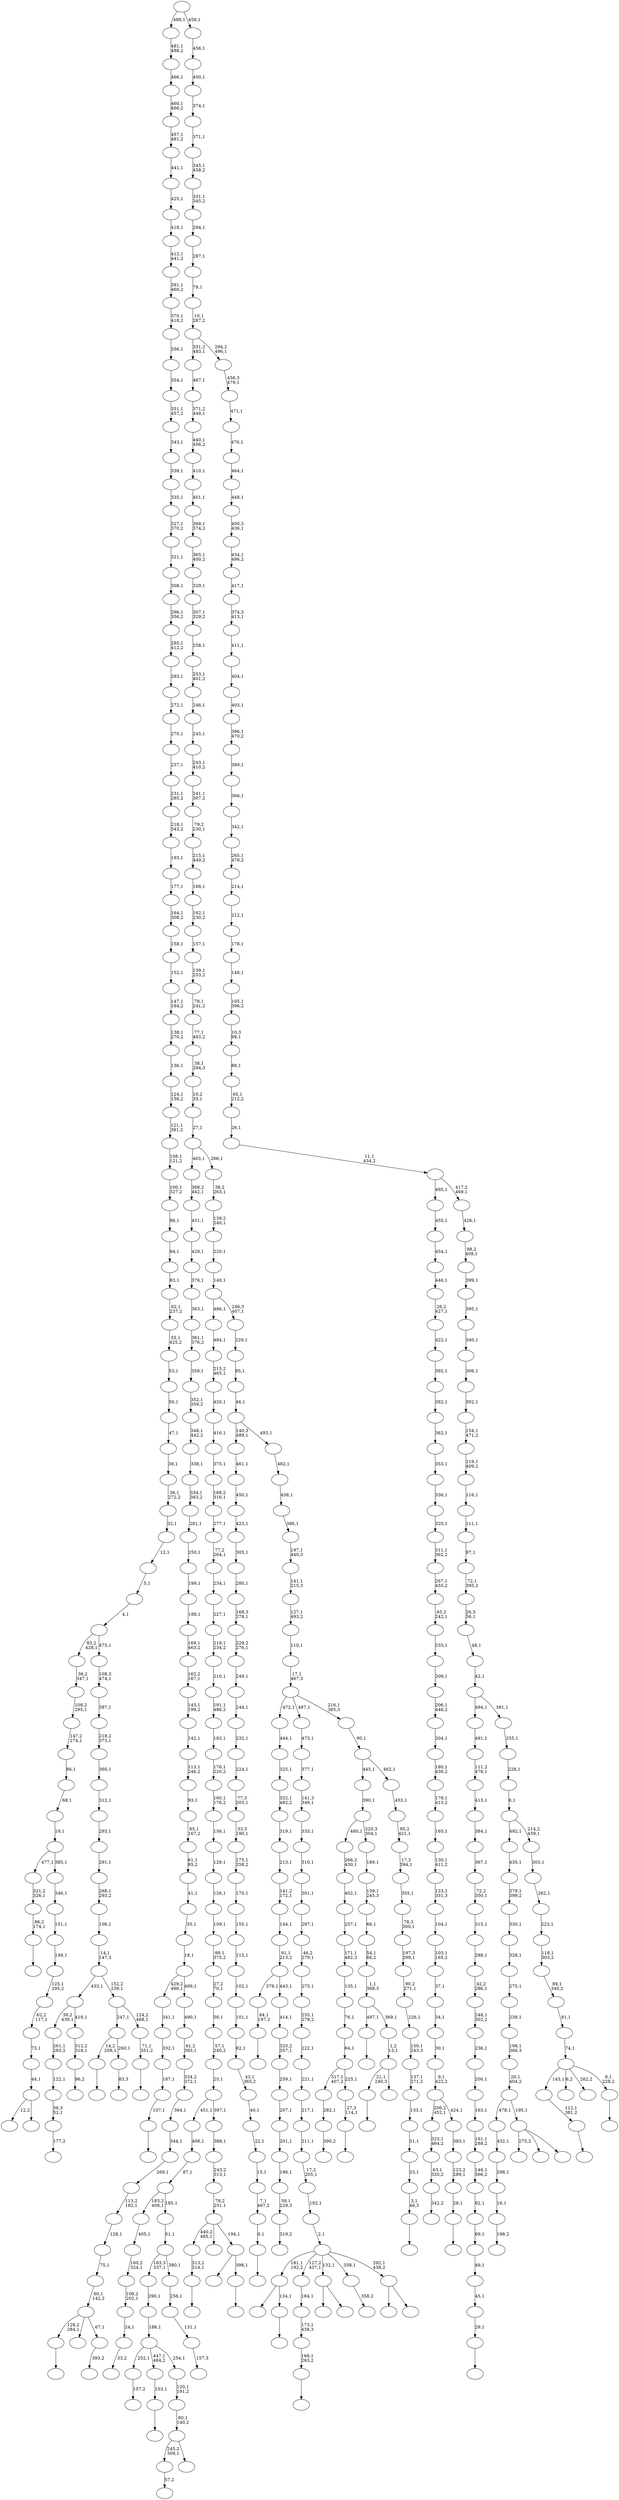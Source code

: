 digraph T {
	550 [label=""]
	549 [label=""]
	548 [label=""]
	547 [label=""]
	546 [label=""]
	545 [label=""]
	544 [label=""]
	543 [label=""]
	542 [label=""]
	541 [label=""]
	540 [label=""]
	539 [label=""]
	538 [label=""]
	537 [label=""]
	536 [label=""]
	535 [label=""]
	534 [label=""]
	533 [label=""]
	532 [label=""]
	531 [label=""]
	530 [label=""]
	529 [label=""]
	528 [label=""]
	527 [label=""]
	526 [label=""]
	525 [label=""]
	524 [label=""]
	523 [label=""]
	522 [label=""]
	521 [label=""]
	520 [label=""]
	519 [label=""]
	518 [label=""]
	517 [label=""]
	516 [label=""]
	515 [label=""]
	514 [label=""]
	513 [label=""]
	512 [label=""]
	511 [label=""]
	510 [label=""]
	509 [label=""]
	508 [label=""]
	507 [label=""]
	506 [label=""]
	505 [label=""]
	504 [label=""]
	503 [label=""]
	502 [label=""]
	501 [label=""]
	500 [label=""]
	499 [label=""]
	498 [label=""]
	497 [label=""]
	496 [label=""]
	495 [label=""]
	494 [label=""]
	493 [label=""]
	492 [label=""]
	491 [label=""]
	490 [label=""]
	489 [label=""]
	488 [label=""]
	487 [label=""]
	486 [label=""]
	485 [label=""]
	484 [label=""]
	483 [label=""]
	482 [label=""]
	481 [label=""]
	480 [label=""]
	479 [label=""]
	478 [label=""]
	477 [label=""]
	476 [label=""]
	475 [label=""]
	474 [label=""]
	473 [label=""]
	472 [label=""]
	471 [label=""]
	470 [label=""]
	469 [label=""]
	468 [label=""]
	467 [label=""]
	466 [label=""]
	465 [label=""]
	464 [label=""]
	463 [label=""]
	462 [label=""]
	461 [label=""]
	460 [label=""]
	459 [label=""]
	458 [label=""]
	457 [label=""]
	456 [label=""]
	455 [label=""]
	454 [label=""]
	453 [label=""]
	452 [label=""]
	451 [label=""]
	450 [label=""]
	449 [label=""]
	448 [label=""]
	447 [label=""]
	446 [label=""]
	445 [label=""]
	444 [label=""]
	443 [label=""]
	442 [label=""]
	441 [label=""]
	440 [label=""]
	439 [label=""]
	438 [label=""]
	437 [label=""]
	436 [label=""]
	435 [label=""]
	434 [label=""]
	433 [label=""]
	432 [label=""]
	431 [label=""]
	430 [label=""]
	429 [label=""]
	428 [label=""]
	427 [label=""]
	426 [label=""]
	425 [label=""]
	424 [label=""]
	423 [label=""]
	422 [label=""]
	421 [label=""]
	420 [label=""]
	419 [label=""]
	418 [label=""]
	417 [label=""]
	416 [label=""]
	415 [label=""]
	414 [label=""]
	413 [label=""]
	412 [label=""]
	411 [label=""]
	410 [label=""]
	409 [label=""]
	408 [label=""]
	407 [label=""]
	406 [label=""]
	405 [label=""]
	404 [label=""]
	403 [label=""]
	402 [label=""]
	401 [label=""]
	400 [label=""]
	399 [label=""]
	398 [label=""]
	397 [label=""]
	396 [label=""]
	395 [label=""]
	394 [label=""]
	393 [label=""]
	392 [label=""]
	391 [label=""]
	390 [label=""]
	389 [label=""]
	388 [label=""]
	387 [label=""]
	386 [label=""]
	385 [label=""]
	384 [label=""]
	383 [label=""]
	382 [label=""]
	381 [label=""]
	380 [label=""]
	379 [label=""]
	378 [label=""]
	377 [label=""]
	376 [label=""]
	375 [label=""]
	374 [label=""]
	373 [label=""]
	372 [label=""]
	371 [label=""]
	370 [label=""]
	369 [label=""]
	368 [label=""]
	367 [label=""]
	366 [label=""]
	365 [label=""]
	364 [label=""]
	363 [label=""]
	362 [label=""]
	361 [label=""]
	360 [label=""]
	359 [label=""]
	358 [label=""]
	357 [label=""]
	356 [label=""]
	355 [label=""]
	354 [label=""]
	353 [label=""]
	352 [label=""]
	351 [label=""]
	350 [label=""]
	349 [label=""]
	348 [label=""]
	347 [label=""]
	346 [label=""]
	345 [label=""]
	344 [label=""]
	343 [label=""]
	342 [label=""]
	341 [label=""]
	340 [label=""]
	339 [label=""]
	338 [label=""]
	337 [label=""]
	336 [label=""]
	335 [label=""]
	334 [label=""]
	333 [label=""]
	332 [label=""]
	331 [label=""]
	330 [label=""]
	329 [label=""]
	328 [label=""]
	327 [label=""]
	326 [label=""]
	325 [label=""]
	324 [label=""]
	323 [label=""]
	322 [label=""]
	321 [label=""]
	320 [label=""]
	319 [label=""]
	318 [label=""]
	317 [label=""]
	316 [label=""]
	315 [label=""]
	314 [label=""]
	313 [label=""]
	312 [label=""]
	311 [label=""]
	310 [label=""]
	309 [label=""]
	308 [label=""]
	307 [label=""]
	306 [label=""]
	305 [label=""]
	304 [label=""]
	303 [label=""]
	302 [label=""]
	301 [label=""]
	300 [label=""]
	299 [label=""]
	298 [label=""]
	297 [label=""]
	296 [label=""]
	295 [label=""]
	294 [label=""]
	293 [label=""]
	292 [label=""]
	291 [label=""]
	290 [label=""]
	289 [label=""]
	288 [label=""]
	287 [label=""]
	286 [label=""]
	285 [label=""]
	284 [label=""]
	283 [label=""]
	282 [label=""]
	281 [label=""]
	280 [label=""]
	279 [label=""]
	278 [label=""]
	277 [label=""]
	276 [label=""]
	275 [label=""]
	274 [label=""]
	273 [label=""]
	272 [label=""]
	271 [label=""]
	270 [label=""]
	269 [label=""]
	268 [label=""]
	267 [label=""]
	266 [label=""]
	265 [label=""]
	264 [label=""]
	263 [label=""]
	262 [label=""]
	261 [label=""]
	260 [label=""]
	259 [label=""]
	258 [label=""]
	257 [label=""]
	256 [label=""]
	255 [label=""]
	254 [label=""]
	253 [label=""]
	252 [label=""]
	251 [label=""]
	250 [label=""]
	249 [label=""]
	248 [label=""]
	247 [label=""]
	246 [label=""]
	245 [label=""]
	244 [label=""]
	243 [label=""]
	242 [label=""]
	241 [label=""]
	240 [label=""]
	239 [label=""]
	238 [label=""]
	237 [label=""]
	236 [label=""]
	235 [label=""]
	234 [label=""]
	233 [label=""]
	232 [label=""]
	231 [label=""]
	230 [label=""]
	229 [label=""]
	228 [label=""]
	227 [label=""]
	226 [label=""]
	225 [label=""]
	224 [label=""]
	223 [label=""]
	222 [label=""]
	221 [label=""]
	220 [label=""]
	219 [label=""]
	218 [label=""]
	217 [label=""]
	216 [label=""]
	215 [label=""]
	214 [label=""]
	213 [label=""]
	212 [label=""]
	211 [label=""]
	210 [label=""]
	209 [label=""]
	208 [label=""]
	207 [label=""]
	206 [label=""]
	205 [label=""]
	204 [label=""]
	203 [label=""]
	202 [label=""]
	201 [label=""]
	200 [label=""]
	199 [label=""]
	198 [label=""]
	197 [label=""]
	196 [label=""]
	195 [label=""]
	194 [label=""]
	193 [label=""]
	192 [label=""]
	191 [label=""]
	190 [label=""]
	189 [label=""]
	188 [label=""]
	187 [label=""]
	186 [label=""]
	185 [label=""]
	184 [label=""]
	183 [label=""]
	182 [label=""]
	181 [label=""]
	180 [label=""]
	179 [label=""]
	178 [label=""]
	177 [label=""]
	176 [label=""]
	175 [label=""]
	174 [label=""]
	173 [label=""]
	172 [label=""]
	171 [label=""]
	170 [label=""]
	169 [label=""]
	168 [label=""]
	167 [label=""]
	166 [label=""]
	165 [label=""]
	164 [label=""]
	163 [label=""]
	162 [label=""]
	161 [label=""]
	160 [label=""]
	159 [label=""]
	158 [label=""]
	157 [label=""]
	156 [label=""]
	155 [label=""]
	154 [label=""]
	153 [label=""]
	152 [label=""]
	151 [label=""]
	150 [label=""]
	149 [label=""]
	148 [label=""]
	147 [label=""]
	146 [label=""]
	145 [label=""]
	144 [label=""]
	143 [label=""]
	142 [label=""]
	141 [label=""]
	140 [label=""]
	139 [label=""]
	138 [label=""]
	137 [label=""]
	136 [label=""]
	135 [label=""]
	134 [label=""]
	133 [label=""]
	132 [label=""]
	131 [label=""]
	130 [label=""]
	129 [label=""]
	128 [label=""]
	127 [label=""]
	126 [label=""]
	125 [label=""]
	124 [label=""]
	123 [label=""]
	122 [label=""]
	121 [label=""]
	120 [label=""]
	119 [label=""]
	118 [label=""]
	117 [label=""]
	116 [label=""]
	115 [label=""]
	114 [label=""]
	113 [label=""]
	112 [label=""]
	111 [label=""]
	110 [label=""]
	109 [label=""]
	108 [label=""]
	107 [label=""]
	106 [label=""]
	105 [label=""]
	104 [label=""]
	103 [label=""]
	102 [label=""]
	101 [label=""]
	100 [label=""]
	99 [label=""]
	98 [label=""]
	97 [label=""]
	96 [label=""]
	95 [label=""]
	94 [label=""]
	93 [label=""]
	92 [label=""]
	91 [label=""]
	90 [label=""]
	89 [label=""]
	88 [label=""]
	87 [label=""]
	86 [label=""]
	85 [label=""]
	84 [label=""]
	83 [label=""]
	82 [label=""]
	81 [label=""]
	80 [label=""]
	79 [label=""]
	78 [label=""]
	77 [label=""]
	76 [label=""]
	75 [label=""]
	74 [label=""]
	73 [label=""]
	72 [label=""]
	71 [label=""]
	70 [label=""]
	69 [label=""]
	68 [label=""]
	67 [label=""]
	66 [label=""]
	65 [label=""]
	64 [label=""]
	63 [label=""]
	62 [label=""]
	61 [label=""]
	60 [label=""]
	59 [label=""]
	58 [label=""]
	57 [label=""]
	56 [label=""]
	55 [label=""]
	54 [label=""]
	53 [label=""]
	52 [label=""]
	51 [label=""]
	50 [label=""]
	49 [label=""]
	48 [label=""]
	47 [label=""]
	46 [label=""]
	45 [label=""]
	44 [label=""]
	43 [label=""]
	42 [label=""]
	41 [label=""]
	40 [label=""]
	39 [label=""]
	38 [label=""]
	37 [label=""]
	36 [label=""]
	35 [label=""]
	34 [label=""]
	33 [label=""]
	32 [label=""]
	31 [label=""]
	30 [label=""]
	29 [label=""]
	28 [label=""]
	27 [label=""]
	26 [label=""]
	25 [label=""]
	24 [label=""]
	23 [label=""]
	22 [label=""]
	21 [label=""]
	20 [label=""]
	19 [label=""]
	18 [label=""]
	17 [label=""]
	16 [label=""]
	15 [label=""]
	14 [label=""]
	13 [label=""]
	12 [label=""]
	11 [label=""]
	10 [label=""]
	9 [label=""]
	8 [label=""]
	7 [label=""]
	6 [label=""]
	5 [label=""]
	4 [label=""]
	3 [label=""]
	2 [label=""]
	1 [label=""]
	0 [label=""]
	548 -> 549 [label=""]
	547 -> 548 [label="313,2\n314,1"]
	544 -> 545 [label="198,2"]
	543 -> 544 [label="16,1"]
	542 -> 543 [label="298,1"]
	541 -> 542 [label="432,1"]
	539 -> 540 [label=""]
	537 -> 538 [label=""]
	536 -> 537 [label="107,1"]
	535 -> 536 [label="187,1"]
	534 -> 535 [label="332,1"]
	533 -> 534 [label="341,1"]
	531 -> 532 [label=""]
	530 -> 531 [label="84,1\n197,2"]
	528 -> 529 [label="157,2"]
	524 -> 525 [label="319,2"]
	523 -> 524 [label="59,1\n229,3"]
	522 -> 523 [label="196,1"]
	521 -> 522 [label="201,1"]
	520 -> 521 [label="207,1"]
	519 -> 520 [label="259,1"]
	518 -> 519 [label="325,2\n357,1"]
	517 -> 518 [label="414,1"]
	516 -> 530 [label="378,1"]
	516 -> 517 [label="443,1"]
	515 -> 516 [label="91,1\n213,2"]
	514 -> 515 [label="144,1"]
	513 -> 514 [label="141,2\n172,1"]
	512 -> 513 [label="213,1"]
	511 -> 512 [label="319,1"]
	510 -> 511 [label="322,1\n482,2"]
	509 -> 510 [label="325,1"]
	508 -> 509 [label="444,1"]
	506 -> 507 [label="177,2"]
	505 -> 506 [label="36,3\n52,1"]
	504 -> 505 [label="122,1"]
	503 -> 504 [label="261,1\n283,2"]
	500 -> 501 [label=""]
	499 -> 500 [label="86,2\n174,1"]
	498 -> 499 [label="321,2\n326,1"]
	495 -> 496 [label=""]
	493 -> 494 [label="390,2"]
	492 -> 493 [label="282,1"]
	490 -> 491 [label=""]
	489 -> 490 [label="112,1\n381,2"]
	487 -> 488 [label=""]
	486 -> 497 [label=""]
	486 -> 487 [label="134,1"]
	484 -> 485 [label=""]
	483 -> 484 [label="29,1"]
	482 -> 483 [label="45,1"]
	481 -> 482 [label="49,1"]
	480 -> 481 [label="69,1"]
	479 -> 480 [label="92,1"]
	478 -> 479 [label="146,1\n366,2"]
	477 -> 478 [label="161,1\n288,2"]
	476 -> 477 [label="163,1"]
	475 -> 476 [label="200,1"]
	474 -> 475 [label="236,1"]
	473 -> 474 [label="248,1\n302,2"]
	472 -> 473 [label="42,2\n286,1"]
	471 -> 472 [label="288,1"]
	470 -> 471 [label="315,1"]
	469 -> 470 [label="72,2\n350,1"]
	468 -> 469 [label="367,1"]
	467 -> 468 [label="384,1"]
	466 -> 467 [label="415,1"]
	465 -> 466 [label="111,2\n476,1"]
	464 -> 465 [label="491,1"]
	462 -> 463 [label=""]
	460 -> 461 [label="393,2"]
	459 -> 539 [label="128,2\n284,1"]
	459 -> 526 [label=""]
	459 -> 460 [label="67,1"]
	458 -> 459 [label="60,1\n142,2"]
	457 -> 458 [label="75,1"]
	456 -> 457 [label="128,1"]
	455 -> 456 [label="113,2\n182,1"]
	454 -> 455 [label="269,1"]
	453 -> 454 [label="344,1"]
	452 -> 453 [label="364,1"]
	451 -> 452 [label="334,2\n372,1"]
	450 -> 451 [label="61,2\n393,1"]
	449 -> 450 [label="490,1"]
	448 -> 533 [label="429,2\n498,1"]
	448 -> 449 [label="499,1"]
	447 -> 448 [label="18,1"]
	446 -> 447 [label="35,1"]
	445 -> 446 [label="41,1"]
	444 -> 445 [label="61,1\n85,2"]
	443 -> 444 [label="85,1\n167,2"]
	442 -> 443 [label="93,1"]
	441 -> 442 [label="113,1\n246,2"]
	440 -> 441 [label="142,1"]
	439 -> 440 [label="145,1\n199,2"]
	438 -> 439 [label="162,2\n167,1"]
	437 -> 438 [label="169,1\n463,2"]
	436 -> 437 [label="188,1"]
	435 -> 436 [label="199,1"]
	434 -> 435 [label="250,1"]
	433 -> 434 [label="281,1"]
	432 -> 433 [label="334,1\n363,2"]
	431 -> 432 [label="338,1"]
	430 -> 431 [label="348,1\n442,2"]
	429 -> 430 [label="352,1\n359,2"]
	428 -> 429 [label="359,1"]
	427 -> 428 [label="361,1\n376,2"]
	426 -> 427 [label="363,1"]
	425 -> 426 [label="376,1"]
	424 -> 425 [label="429,1"]
	423 -> 424 [label="431,1"]
	422 -> 423 [label="368,2\n442,1"]
	420 -> 421 [label="96,2"]
	419 -> 420 [label="312,2\n318,1"]
	418 -> 503 [label="39,2\n439,1"]
	418 -> 419 [label="419,1"]
	415 -> 416 [label=""]
	414 -> 415 [label="0,1"]
	413 -> 414 [label="7,1\n467,2"]
	412 -> 413 [label="15,1"]
	411 -> 412 [label="22,1"]
	410 -> 411 [label="40,1"]
	409 -> 410 [label="43,1\n365,2"]
	408 -> 409 [label="82,1"]
	407 -> 408 [label="101,1"]
	406 -> 407 [label="102,1"]
	405 -> 406 [label="115,1"]
	404 -> 405 [label="155,1"]
	403 -> 404 [label="170,1"]
	402 -> 403 [label="175,1\n258,2"]
	401 -> 402 [label="33,3\n190,1"]
	400 -> 401 [label="77,3\n203,1"]
	399 -> 400 [label="224,1"]
	398 -> 399 [label="232,1"]
	397 -> 398 [label="244,1"]
	396 -> 397 [label="249,1"]
	395 -> 396 [label="229,2\n276,1"]
	394 -> 395 [label="168,3\n278,1"]
	393 -> 394 [label="280,1"]
	392 -> 393 [label="305,1"]
	391 -> 392 [label="423,1"]
	390 -> 391 [label="450,1"]
	389 -> 390 [label="461,1"]
	386 -> 387 [label="342,2"]
	385 -> 386 [label="63,1\n320,2"]
	384 -> 385 [label="323,1\n464,2"]
	381 -> 546 [label="12,2"]
	381 -> 382 [label=""]
	380 -> 381 [label="44,1"]
	379 -> 380 [label="73,1"]
	378 -> 379 [label="62,2\n117,1"]
	377 -> 378 [label="125,1\n295,2"]
	376 -> 377 [label="149,1"]
	375 -> 376 [label="151,1"]
	374 -> 375 [label="346,1"]
	373 -> 498 [label="477,1"]
	373 -> 374 [label="385,1"]
	372 -> 373 [label="19,1"]
	371 -> 372 [label="68,1"]
	370 -> 371 [label="86,1"]
	369 -> 370 [label="147,2\n274,1"]
	368 -> 369 [label="108,2\n295,1"]
	367 -> 368 [label="36,2\n347,1"]
	365 -> 366 [label=""]
	364 -> 365 [label="166,1\n263,2"]
	363 -> 364 [label="173,1\n438,3"]
	362 -> 363 [label="184,1"]
	360 -> 361 [label=""]
	359 -> 360 [label="27,3\n114,1"]
	358 -> 492 [label="317,1\n407,2"]
	358 -> 359 [label="225,1"]
	357 -> 358 [label="64,1"]
	356 -> 357 [label="76,1"]
	355 -> 356 [label="135,1"]
	354 -> 355 [label="171,1\n482,3"]
	353 -> 354 [label="257,1"]
	352 -> 353 [label="402,1"]
	351 -> 352 [label="266,2\n430,1"]
	349 -> 350 [label="57,2"]
	347 -> 348 [label=""]
	345 -> 346 [label="33,2"]
	344 -> 345 [label="24,1"]
	343 -> 344 [label="109,2\n202,1"]
	342 -> 343 [label="160,2\n324,1"]
	341 -> 342 [label="405,1"]
	339 -> 340 [label=""]
	338 -> 339 [label="153,1"]
	336 -> 550 [label="275,2"]
	336 -> 502 [label=""]
	336 -> 337 [label=""]
	335 -> 541 [label="478,1"]
	335 -> 336 [label="195,1"]
	334 -> 335 [label="20,1\n404,2"]
	333 -> 334 [label="198,1\n366,3"]
	332 -> 333 [label="238,1"]
	331 -> 332 [label="275,1"]
	330 -> 331 [label="328,1"]
	329 -> 330 [label="330,1"]
	328 -> 329 [label="379,1\n399,2"]
	327 -> 328 [label="435,1"]
	325 -> 527 [label=""]
	325 -> 326 [label=""]
	323 -> 324 [label="358,2"]
	320 -> 417 [label=""]
	320 -> 321 [label=""]
	319 -> 486 [label="181,1\n192,2"]
	319 -> 362 [label="127,2\n437,1"]
	319 -> 325 [label="132,1"]
	319 -> 323 [label="358,1"]
	319 -> 320 [label="292,1\n438,2"]
	318 -> 319 [label="2,1"]
	317 -> 318 [label="192,1"]
	316 -> 317 [label="17,2\n205,1"]
	315 -> 316 [label="211,1"]
	314 -> 315 [label="217,1"]
	313 -> 314 [label="221,1"]
	312 -> 313 [label="222,1"]
	311 -> 312 [label="235,1\n279,2"]
	310 -> 311 [label="273,1"]
	309 -> 310 [label="46,2\n279,1"]
	308 -> 309 [label="297,1"]
	307 -> 308 [label="301,1"]
	306 -> 307 [label="310,1"]
	305 -> 306 [label="333,1"]
	304 -> 305 [label="141,3\n349,1"]
	303 -> 304 [label="377,1"]
	302 -> 303 [label="473,1"]
	300 -> 301 [label="83,3"]
	299 -> 462 [label="14,2\n208,1"]
	299 -> 300 [label="260,1"]
	297 -> 298 [label=""]
	296 -> 297 [label="28,1"]
	295 -> 296 [label="123,2\n289,1"]
	294 -> 295 [label="383,1"]
	293 -> 384 [label="206,2\n452,1"]
	293 -> 294 [label="424,1"]
	292 -> 293 [label="9,1\n422,2"]
	291 -> 292 [label="30,1"]
	290 -> 291 [label="34,1"]
	289 -> 290 [label="37,1"]
	288 -> 289 [label="103,1\n165,2"]
	287 -> 288 [label="104,1"]
	286 -> 287 [label="123,1\n331,3"]
	285 -> 286 [label="130,1\n411,2"]
	284 -> 285 [label="165,1"]
	283 -> 284 [label="179,1\n413,2"]
	282 -> 283 [label="180,1\n436,2"]
	281 -> 282 [label="204,1"]
	280 -> 281 [label="206,1\n446,2"]
	279 -> 280 [label="209,1"]
	278 -> 279 [label="233,1"]
	277 -> 278 [label="65,2\n242,1"]
	276 -> 277 [label="267,1\n455,2"]
	275 -> 276 [label="311,1\n362,2"]
	274 -> 275 [label="320,1"]
	273 -> 274 [label="336,1"]
	272 -> 273 [label="353,1"]
	271 -> 272 [label="362,1"]
	270 -> 271 [label="382,1"]
	269 -> 270 [label="392,1"]
	268 -> 269 [label="422,1"]
	267 -> 268 [label="26,2\n427,1"]
	266 -> 267 [label="446,1"]
	265 -> 266 [label="454,1"]
	264 -> 265 [label="455,1"]
	261 -> 495 [label="21,1\n240,3"]
	261 -> 262 [label=""]
	260 -> 261 [label="1,2\n13,1"]
	259 -> 347 [label="497,1"]
	259 -> 260 [label="369,1"]
	258 -> 259 [label="1,1\n368,3"]
	257 -> 258 [label="54,1\n66,2"]
	256 -> 257 [label="66,1"]
	255 -> 256 [label="159,1\n245,3"]
	254 -> 255 [label="189,1"]
	253 -> 351 [label="480,1"]
	253 -> 254 [label="220,3\n304,1"]
	252 -> 253 [label="390,1"]
	250 -> 349 [label="245,2\n309,1"]
	250 -> 251 [label=""]
	249 -> 250 [label="80,1\n140,2"]
	248 -> 249 [label="120,1\n191,2"]
	247 -> 528 [label="252,1"]
	247 -> 338 [label="447,1\n484,2"]
	247 -> 248 [label="254,1"]
	246 -> 247 [label="186,1"]
	245 -> 246 [label="290,1"]
	243 -> 244 [label="157,3"]
	242 -> 243 [label="131,1"]
	241 -> 242 [label="256,1"]
	240 -> 245 [label="183,3\n337,1"]
	240 -> 241 [label="380,1"]
	239 -> 240 [label="51,1"]
	238 -> 341 [label="183,2\n408,1"]
	238 -> 239 [label="185,1"]
	237 -> 238 [label="87,1"]
	236 -> 237 [label="406,1"]
	234 -> 235 [label=""]
	233 -> 388 [label=""]
	233 -> 234 [label="398,1"]
	232 -> 547 [label="440,2\n485,1"]
	232 -> 322 [label=""]
	232 -> 233 [label="194,1"]
	231 -> 232 [label="78,2\n251,1"]
	230 -> 231 [label="243,2\n313,1"]
	229 -> 230 [label="388,1"]
	228 -> 236 [label="451,1"]
	228 -> 229 [label="397,1"]
	227 -> 228 [label="25,1"]
	226 -> 227 [label="57,1\n240,2"]
	225 -> 226 [label="58,1"]
	224 -> 225 [label="27,2\n70,1"]
	223 -> 224 [label="99,1\n375,2"]
	222 -> 223 [label="109,1"]
	221 -> 222 [label="126,1"]
	220 -> 221 [label="129,1"]
	219 -> 220 [label="156,1"]
	218 -> 219 [label="160,1\n176,2"]
	217 -> 218 [label="176,1\n220,2"]
	216 -> 217 [label="183,1"]
	215 -> 216 [label="191,1\n486,2"]
	214 -> 215 [label="210,1"]
	213 -> 214 [label="219,1\n234,2"]
	212 -> 213 [label="227,1"]
	211 -> 212 [label="234,1"]
	210 -> 211 [label="77,2\n264,1"]
	209 -> 210 [label="277,1"]
	208 -> 209 [label="168,2\n316,1"]
	207 -> 208 [label="375,1"]
	206 -> 207 [label="416,1"]
	205 -> 206 [label="420,1"]
	204 -> 205 [label="215,2\n465,1"]
	203 -> 204 [label="484,1"]
	201 -> 202 [label=""]
	200 -> 201 [label="3,1\n46,3"]
	199 -> 200 [label="23,1"]
	198 -> 199 [label="31,1"]
	197 -> 198 [label="133,1"]
	196 -> 197 [label="137,1\n271,2"]
	195 -> 196 [label="150,1\n243,3"]
	194 -> 195 [label="226,1"]
	193 -> 194 [label="90,2\n271,1"]
	192 -> 193 [label="197,3\n299,1"]
	191 -> 192 [label="78,3\n300,1"]
	190 -> 191 [label="355,1"]
	189 -> 190 [label="17,3\n394,1"]
	188 -> 189 [label="95,2\n421,1"]
	187 -> 188 [label="453,1"]
	186 -> 252 [label="445,1"]
	186 -> 187 [label="462,1"]
	185 -> 186 [label="90,1"]
	184 -> 508 [label="472,1"]
	184 -> 302 [label="487,1"]
	184 -> 185 [label="216,1\n365,3"]
	183 -> 184 [label="17,1\n467,3"]
	182 -> 183 [label="110,1"]
	181 -> 182 [label="127,1\n493,2"]
	180 -> 181 [label="141,1\n215,3"]
	179 -> 180 [label="197,1\n440,3"]
	178 -> 179 [label="386,1"]
	177 -> 178 [label="438,1"]
	176 -> 177 [label="482,1"]
	175 -> 389 [label="140,3\n489,1"]
	175 -> 176 [label="493,1"]
	174 -> 175 [label="46,1"]
	173 -> 174 [label="95,1"]
	172 -> 173 [label="229,1"]
	171 -> 203 [label="486,1"]
	171 -> 172 [label="246,3\n407,1"]
	170 -> 171 [label="140,1"]
	169 -> 170 [label="220,1"]
	168 -> 169 [label="139,2\n240,1"]
	167 -> 168 [label="38,2\n263,1"]
	166 -> 422 [label="463,1"]
	166 -> 167 [label="266,1"]
	165 -> 166 [label="27,1"]
	164 -> 165 [label="10,2\n33,1"]
	163 -> 164 [label="38,1\n294,3"]
	162 -> 163 [label="77,1\n483,2"]
	161 -> 162 [label="78,1\n241,2"]
	160 -> 161 [label="139,1\n253,2"]
	159 -> 160 [label="157,1"]
	158 -> 159 [label="162,1\n230,2"]
	157 -> 158 [label="168,1"]
	156 -> 157 [label="215,1\n449,2"]
	155 -> 156 [label="79,2\n230,1"]
	154 -> 155 [label="241,1\n307,2"]
	153 -> 154 [label="243,1\n410,2"]
	152 -> 153 [label="245,1"]
	151 -> 152 [label="246,1"]
	150 -> 151 [label="253,1\n401,2"]
	149 -> 150 [label="258,1"]
	148 -> 149 [label="307,1\n329,2"]
	147 -> 148 [label="329,1"]
	146 -> 147 [label="365,1\n400,2"]
	145 -> 146 [label="368,1\n374,2"]
	144 -> 145 [label="401,1"]
	143 -> 144 [label="410,1"]
	142 -> 143 [label="440,1\n456,2"]
	141 -> 142 [label="371,2\n449,1"]
	140 -> 141 [label="467,1"]
	138 -> 139 [label=""]
	137 -> 138 [label="71,1\n351,2"]
	136 -> 299 [label="247,1"]
	136 -> 137 [label="124,2\n468,1"]
	135 -> 418 [label="433,1"]
	135 -> 136 [label="152,2\n239,1"]
	134 -> 135 [label="14,1\n147,3"]
	133 -> 134 [label="106,1"]
	132 -> 133 [label="268,1\n293,2"]
	131 -> 132 [label="291,1"]
	130 -> 131 [label="293,1"]
	129 -> 130 [label="312,1"]
	128 -> 129 [label="360,1"]
	127 -> 128 [label="218,2\n373,1"]
	126 -> 127 [label="387,1"]
	125 -> 126 [label="108,3\n474,1"]
	124 -> 367 [label="83,2\n428,1"]
	124 -> 125 [label="475,1"]
	123 -> 124 [label="4,1"]
	122 -> 123 [label="5,1"]
	121 -> 122 [label="12,1"]
	120 -> 121 [label="32,1"]
	119 -> 120 [label="36,1\n272,2"]
	118 -> 119 [label="39,1"]
	117 -> 118 [label="47,1"]
	116 -> 117 [label="50,1"]
	115 -> 116 [label="53,1"]
	114 -> 115 [label="55,1\n425,2"]
	113 -> 114 [label="62,1\n237,2"]
	112 -> 113 [label="83,1"]
	111 -> 112 [label="94,1"]
	110 -> 111 [label="96,1"]
	109 -> 110 [label="100,1\n327,2"]
	108 -> 109 [label="108,1\n121,2"]
	107 -> 108 [label="121,1\n391,2"]
	106 -> 107 [label="124,1\n158,2"]
	105 -> 106 [label="136,1"]
	104 -> 105 [label="138,1\n270,2"]
	103 -> 104 [label="147,1\n164,2"]
	102 -> 103 [label="152,1"]
	101 -> 102 [label="158,1"]
	100 -> 101 [label="164,1\n308,2"]
	99 -> 100 [label="177,1"]
	98 -> 99 [label="193,1"]
	97 -> 98 [label="218,1\n343,2"]
	96 -> 97 [label="231,1\n285,2"]
	95 -> 96 [label="237,1"]
	94 -> 95 [label="270,1"]
	93 -> 94 [label="272,1"]
	92 -> 93 [label="283,1"]
	91 -> 92 [label="285,1\n412,2"]
	90 -> 91 [label="296,1\n356,2"]
	89 -> 90 [label="308,1"]
	88 -> 89 [label="321,1"]
	87 -> 88 [label="327,1\n370,2"]
	86 -> 87 [label="335,1"]
	85 -> 86 [label="339,1"]
	84 -> 85 [label="343,1"]
	83 -> 84 [label="351,1\n457,2"]
	82 -> 83 [label="354,1"]
	81 -> 82 [label="356,1"]
	80 -> 81 [label="370,1\n418,2"]
	79 -> 80 [label="391,1\n460,2"]
	78 -> 79 [label="412,1\n441,2"]
	77 -> 78 [label="418,1"]
	76 -> 77 [label="425,1"]
	75 -> 76 [label="441,1"]
	74 -> 75 [label="457,1\n481,2"]
	73 -> 74 [label="460,1\n466,2"]
	72 -> 73 [label="466,1"]
	71 -> 72 [label="481,1\n488,2"]
	69 -> 70 [label=""]
	68 -> 489 [label="143,1"]
	68 -> 383 [label="6,2"]
	68 -> 263 [label="262,2"]
	68 -> 69 [label="8,1\n228,2"]
	67 -> 68 [label="74,1"]
	66 -> 67 [label="81,1"]
	65 -> 66 [label="89,1\n340,2"]
	64 -> 65 [label="118,1\n303,2"]
	63 -> 64 [label="223,1"]
	62 -> 63 [label="262,1"]
	61 -> 62 [label="303,1"]
	60 -> 327 [label="492,1"]
	60 -> 61 [label="214,2\n459,1"]
	59 -> 60 [label="6,1"]
	58 -> 59 [label="228,1"]
	57 -> 58 [label="255,1"]
	56 -> 464 [label="494,1"]
	56 -> 57 [label="381,1"]
	55 -> 56 [label="42,1"]
	54 -> 55 [label="48,1"]
	53 -> 54 [label="26,3\n56,1"]
	52 -> 53 [label="72,1\n395,2"]
	51 -> 52 [label="97,1"]
	50 -> 51 [label="111,1"]
	49 -> 50 [label="116,1"]
	48 -> 49 [label="119,1\n409,2"]
	47 -> 48 [label="154,1\n471,2"]
	46 -> 47 [label="302,1"]
	45 -> 46 [label="306,1"]
	44 -> 45 [label="340,1"]
	43 -> 44 [label="395,1"]
	42 -> 43 [label="399,1"]
	41 -> 42 [label="98,2\n409,1"]
	40 -> 41 [label="426,1"]
	39 -> 264 [label="495,1"]
	39 -> 40 [label="417,2\n469,1"]
	38 -> 39 [label="11,1\n434,2"]
	37 -> 38 [label="26,1"]
	36 -> 37 [label="65,1\n212,2"]
	35 -> 36 [label="88,1"]
	34 -> 35 [label="10,3\n98,1"]
	33 -> 34 [label="105,1\n396,2"]
	32 -> 33 [label="148,1"]
	31 -> 32 [label="178,1"]
	30 -> 31 [label="212,1"]
	29 -> 30 [label="214,1"]
	28 -> 29 [label="265,1\n479,2"]
	27 -> 28 [label="342,1"]
	26 -> 27 [label="366,1"]
	25 -> 26 [label="389,1"]
	24 -> 25 [label="396,1\n470,2"]
	23 -> 24 [label="403,1"]
	22 -> 23 [label="404,1"]
	21 -> 22 [label="411,1"]
	20 -> 21 [label="374,3\n413,1"]
	19 -> 20 [label="417,1"]
	18 -> 19 [label="434,1\n496,2"]
	17 -> 18 [label="400,3\n436,1"]
	16 -> 17 [label="448,1"]
	15 -> 16 [label="464,1"]
	14 -> 15 [label="470,1"]
	13 -> 14 [label="471,1"]
	12 -> 13 [label="456,3\n479,1"]
	11 -> 140 [label="331,2\n483,1"]
	11 -> 12 [label="294,2\n496,1"]
	10 -> 11 [label="10,1\n287,2"]
	9 -> 10 [label="79,1"]
	8 -> 9 [label="287,1"]
	7 -> 8 [label="294,1"]
	6 -> 7 [label="331,1\n345,2"]
	5 -> 6 [label="345,1\n458,2"]
	4 -> 5 [label="371,1"]
	3 -> 4 [label="374,1"]
	2 -> 3 [label="400,1"]
	1 -> 2 [label="456,1"]
	0 -> 71 [label="488,1"]
	0 -> 1 [label="458,1"]
}
